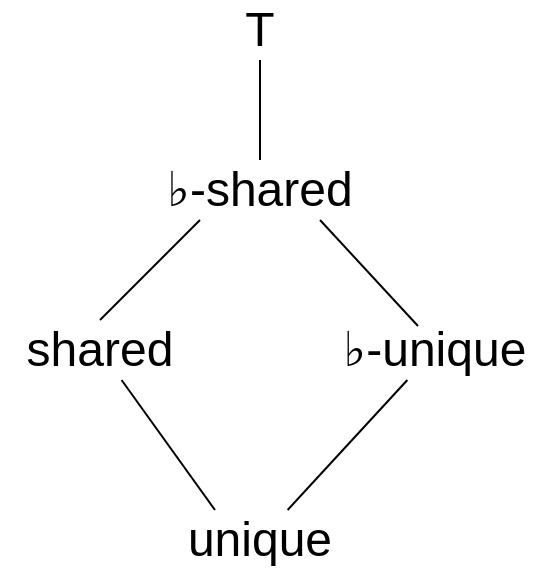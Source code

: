<mxfile version="24.2.5" type="device">
  <diagram name="Page-1" id="4haZDeV0ZEWS-Qyh9GEo">
    <mxGraphModel dx="1434" dy="766" grid="1" gridSize="10" guides="1" tooltips="1" connect="1" arrows="1" fold="1" page="1" pageScale="1" pageWidth="850" pageHeight="1100" math="0" shadow="0">
      <root>
        <mxCell id="0" />
        <mxCell id="1" parent="0" />
        <mxCell id="1kYqSIByDcXw9I0jxsC4-7" style="edgeStyle=orthogonalEdgeStyle;rounded=0;orthogonalLoop=1;jettySize=auto;html=1;entryX=0.5;entryY=0;entryDx=0;entryDy=0;endArrow=none;endFill=0;" edge="1" parent="1" source="1kYqSIByDcXw9I0jxsC4-1" target="1kYqSIByDcXw9I0jxsC4-5">
          <mxGeometry relative="1" as="geometry" />
        </mxCell>
        <mxCell id="1kYqSIByDcXw9I0jxsC4-1" value="&lt;font style=&quot;font-size: 24px;&quot;&gt;T&lt;/font&gt;" style="text;html=1;align=center;verticalAlign=middle;whiteSpace=wrap;rounded=0;" vertex="1" parent="1">
          <mxGeometry x="380" y="280" width="60" height="30" as="geometry" />
        </mxCell>
        <mxCell id="1kYqSIByDcXw9I0jxsC4-2" value="&lt;font style=&quot;font-size: 24px;&quot;&gt;unique&lt;/font&gt;" style="text;html=1;align=center;verticalAlign=middle;whiteSpace=wrap;rounded=0;" vertex="1" parent="1">
          <mxGeometry x="365" y="535" width="90" height="30" as="geometry" />
        </mxCell>
        <mxCell id="1kYqSIByDcXw9I0jxsC4-9" style="rounded=0;orthogonalLoop=1;jettySize=auto;html=1;endArrow=none;endFill=0;entryX=0.25;entryY=0;entryDx=0;entryDy=0;" edge="1" parent="1" source="1kYqSIByDcXw9I0jxsC4-3" target="1kYqSIByDcXw9I0jxsC4-2">
          <mxGeometry relative="1" as="geometry" />
        </mxCell>
        <mxCell id="1kYqSIByDcXw9I0jxsC4-3" value="&lt;font style=&quot;font-size: 24px;&quot;&gt;shared&lt;/font&gt;" style="text;html=1;align=center;verticalAlign=middle;whiteSpace=wrap;rounded=0;" vertex="1" parent="1">
          <mxGeometry x="280" y="440" width="100" height="30" as="geometry" />
        </mxCell>
        <mxCell id="1kYqSIByDcXw9I0jxsC4-10" style="rounded=0;orthogonalLoop=1;jettySize=auto;html=1;endArrow=none;endFill=0;" edge="1" parent="1" source="1kYqSIByDcXw9I0jxsC4-4" target="1kYqSIByDcXw9I0jxsC4-2">
          <mxGeometry relative="1" as="geometry" />
        </mxCell>
        <mxCell id="1kYqSIByDcXw9I0jxsC4-4" value="&lt;font style=&quot;font-size: 24px;&quot;&gt;♭-unique&lt;/font&gt;" style="text;html=1;align=center;verticalAlign=middle;whiteSpace=wrap;rounded=0;" vertex="1" parent="1">
          <mxGeometry x="440" y="440" width="115" height="30" as="geometry" />
        </mxCell>
        <mxCell id="1kYqSIByDcXw9I0jxsC4-6" style="rounded=0;orthogonalLoop=1;jettySize=auto;html=1;exitX=0.25;exitY=1;exitDx=0;exitDy=0;entryX=0.5;entryY=0;entryDx=0;entryDy=0;endArrow=none;endFill=0;" edge="1" parent="1" source="1kYqSIByDcXw9I0jxsC4-5" target="1kYqSIByDcXw9I0jxsC4-3">
          <mxGeometry relative="1" as="geometry" />
        </mxCell>
        <mxCell id="1kYqSIByDcXw9I0jxsC4-5" value="&lt;font style=&quot;font-size: 24px;&quot;&gt;♭-shared&lt;/font&gt;" style="text;html=1;align=center;verticalAlign=middle;whiteSpace=wrap;rounded=0;" vertex="1" parent="1">
          <mxGeometry x="350" y="360" width="120" height="30" as="geometry" />
        </mxCell>
        <mxCell id="1kYqSIByDcXw9I0jxsC4-8" style="rounded=0;orthogonalLoop=1;jettySize=auto;html=1;exitX=0.75;exitY=1;exitDx=0;exitDy=0;entryX=0.426;entryY=0.1;entryDx=0;entryDy=0;entryPerimeter=0;endArrow=none;endFill=0;" edge="1" parent="1" source="1kYqSIByDcXw9I0jxsC4-5" target="1kYqSIByDcXw9I0jxsC4-4">
          <mxGeometry relative="1" as="geometry" />
        </mxCell>
      </root>
    </mxGraphModel>
  </diagram>
</mxfile>
